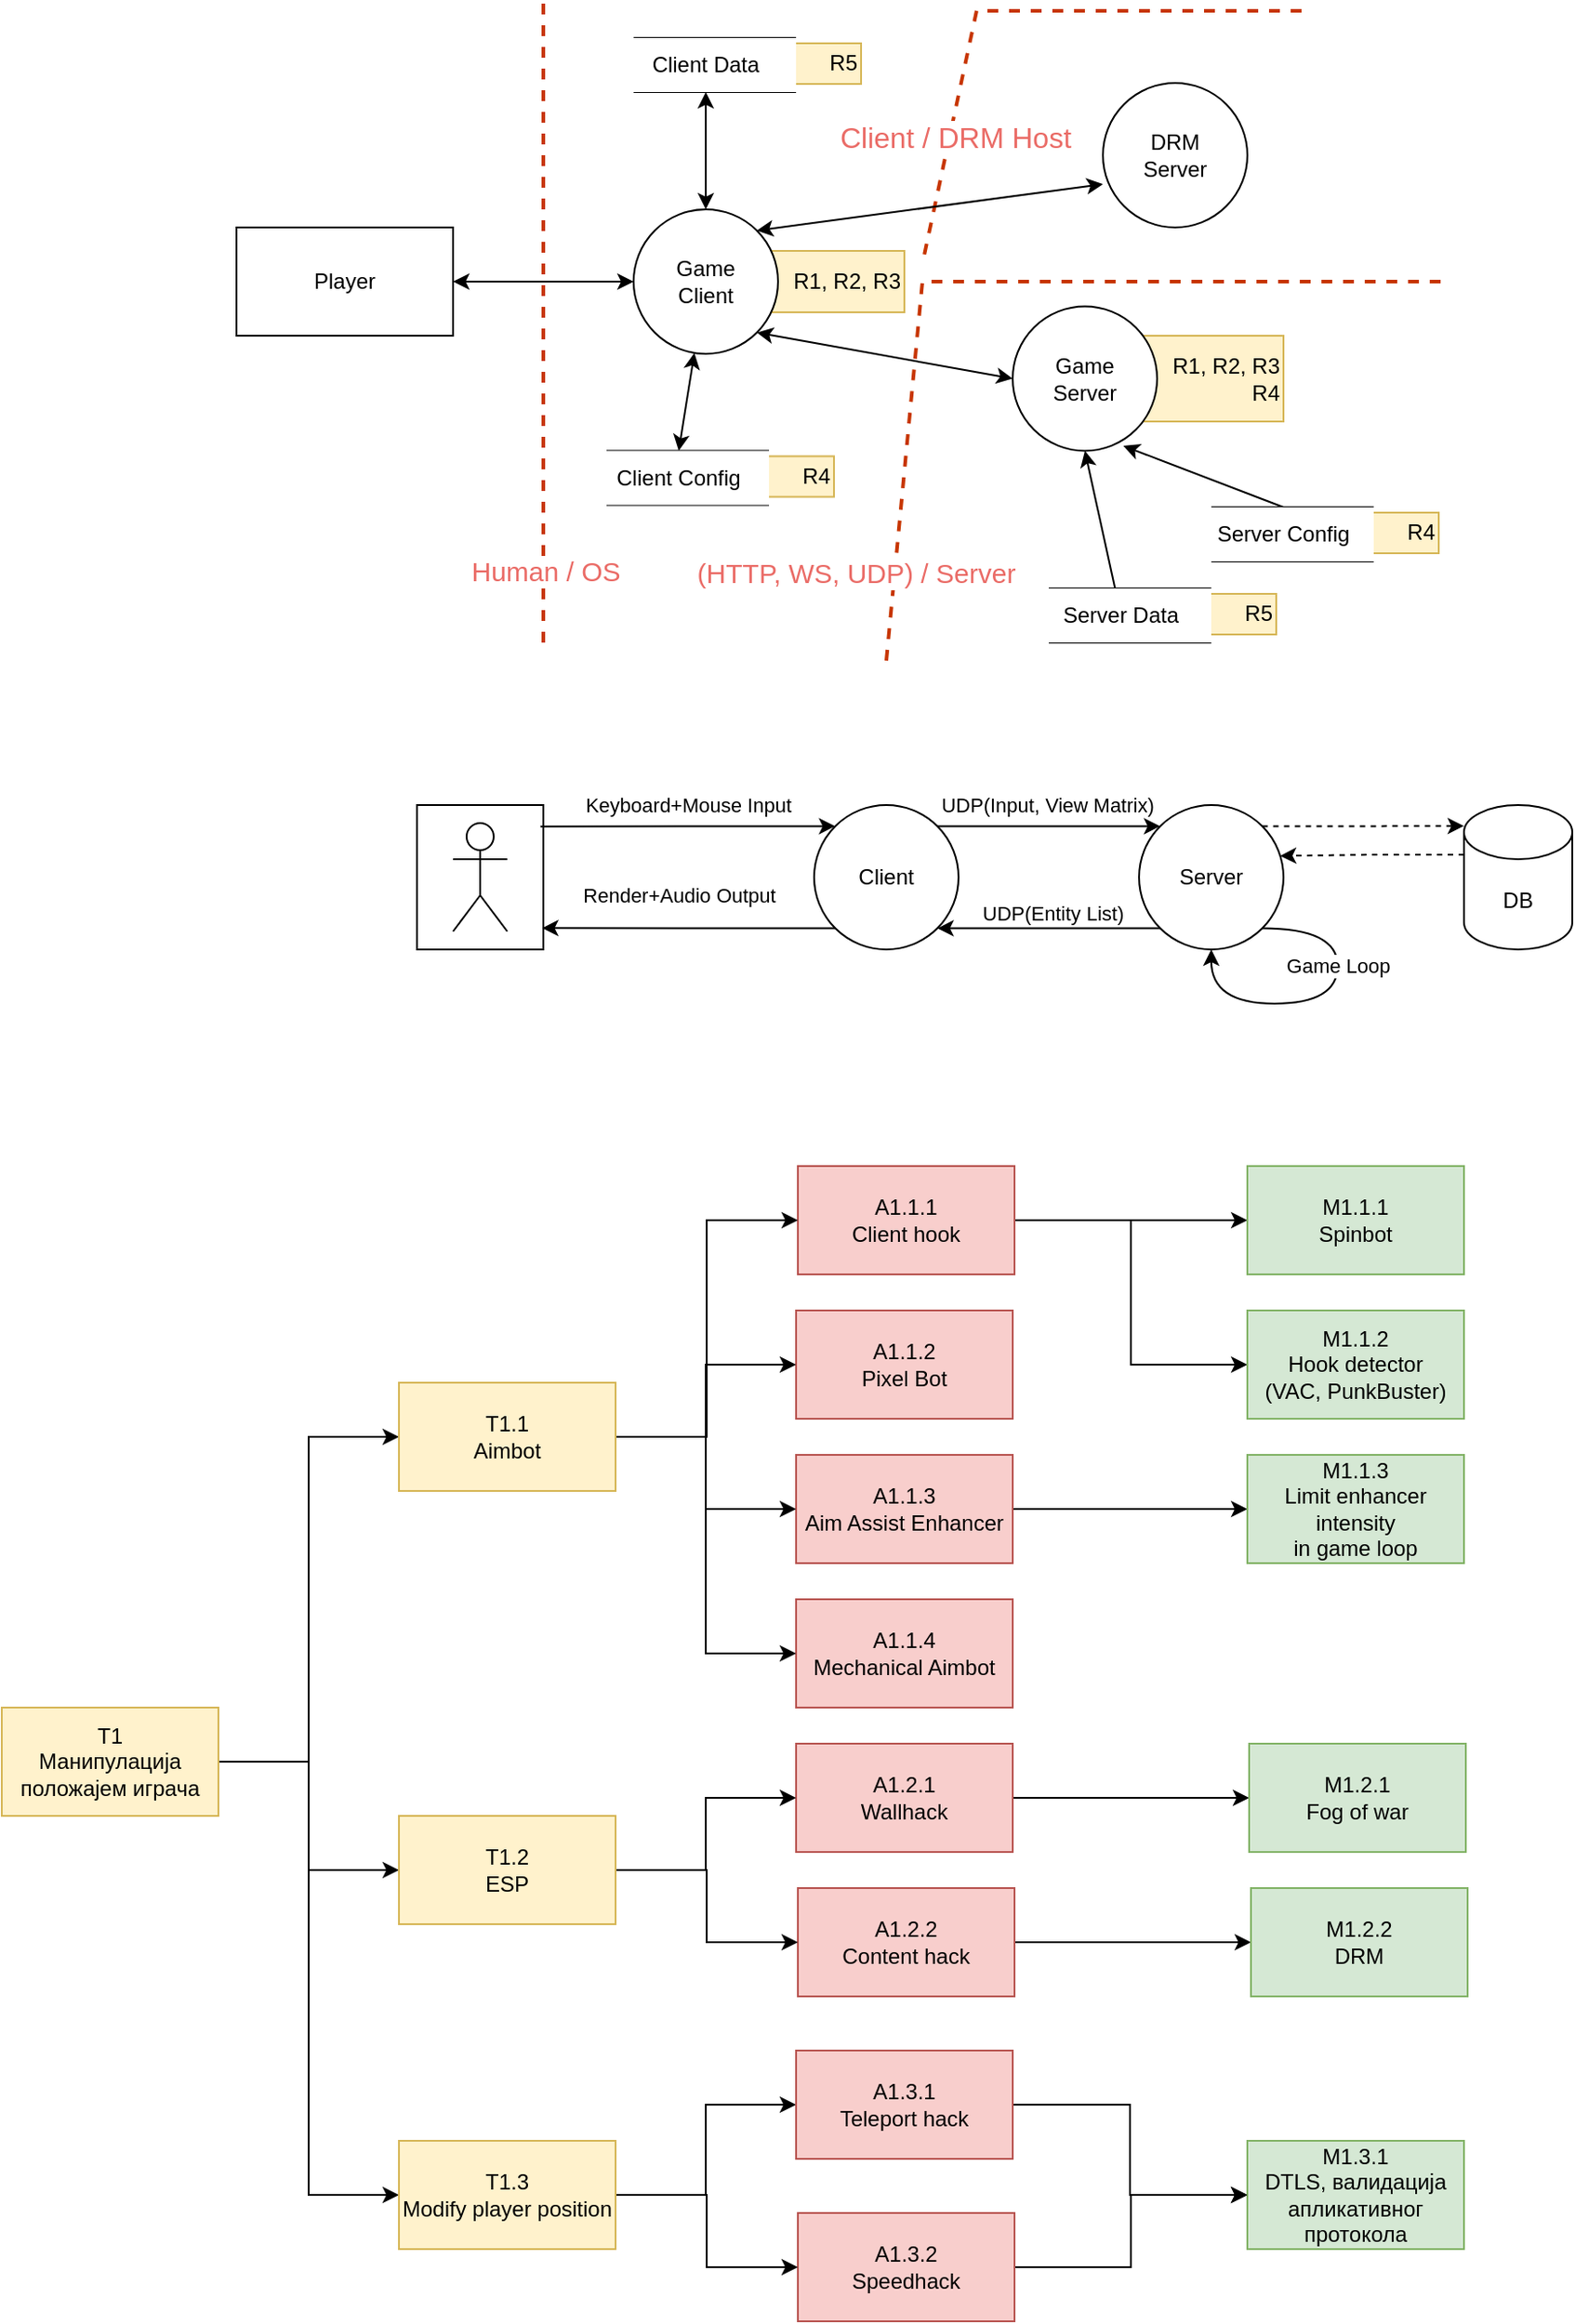 <mxfile version="25.0.1">
  <diagram name="Page-1" id="I6kNBOrfu8EHdy3ZmdIW">
    <mxGraphModel dx="1885" dy="702" grid="1" gridSize="10" guides="1" tooltips="1" connect="1" arrows="1" fold="1" page="1" pageScale="1" pageWidth="850" pageHeight="1100" math="0" shadow="0">
      <root>
        <mxCell id="0" />
        <mxCell id="1" parent="0" />
        <mxCell id="XetKOPu3Qg_WPPBAEXBo-90" value="R1, R2, R3" style="rounded=0;whiteSpace=wrap;html=1;align=right;fillColor=#fff2cc;strokeColor=#d6b656;direction=east;" parent="1" vertex="1">
          <mxGeometry x="360" y="273" width="90" height="34" as="geometry" />
        </mxCell>
        <mxCell id="XetKOPu3Qg_WPPBAEXBo-89" value="R1, R2, R3&lt;div&gt;R4&lt;/div&gt;" style="rounded=0;whiteSpace=wrap;html=1;align=right;fillColor=#fff2cc;strokeColor=#d6b656;" parent="1" vertex="1">
          <mxGeometry x="570" y="320" width="90" height="47.5" as="geometry" />
        </mxCell>
        <mxCell id="XetKOPu3Qg_WPPBAEXBo-59" value="" style="rounded=0;whiteSpace=wrap;html=1;" parent="1" vertex="1">
          <mxGeometry x="180" y="580" width="70" height="80" as="geometry" />
        </mxCell>
        <mxCell id="XetKOPu3Qg_WPPBAEXBo-14" value="" style="endArrow=none;dashed=1;html=1;strokeWidth=2;rounded=0;fillColor=#fa6800;strokeColor=#C73500;" parent="1" edge="1">
          <mxGeometry width="50" height="50" relative="1" as="geometry">
            <mxPoint x="670" y="140" as="sourcePoint" />
            <mxPoint x="460" y="280" as="targetPoint" />
            <Array as="points">
              <mxPoint x="490" y="140" />
            </Array>
          </mxGeometry>
        </mxCell>
        <mxCell id="XetKOPu3Qg_WPPBAEXBo-28" value="&lt;font color=&quot;#ea6b66&quot; style=&quot;font-size: 16px;&quot;&gt;Client / DRM Host&lt;/font&gt;" style="edgeLabel;html=1;align=center;verticalAlign=middle;resizable=0;points=[];" parent="XetKOPu3Qg_WPPBAEXBo-14" vertex="1" connectable="0">
          <mxGeometry x="0.473" relative="1" as="geometry">
            <mxPoint y="13" as="offset" />
          </mxGeometry>
        </mxCell>
        <mxCell id="XetKOPu3Qg_WPPBAEXBo-3" value="" style="endArrow=none;dashed=1;html=1;strokeWidth=2;rounded=0;fillColor=#fa6800;strokeColor=#C73500;" parent="1" edge="1">
          <mxGeometry width="50" height="50" relative="1" as="geometry">
            <mxPoint x="250" y="490" as="sourcePoint" />
            <mxPoint x="250" y="135" as="targetPoint" />
          </mxGeometry>
        </mxCell>
        <mxCell id="XetKOPu3Qg_WPPBAEXBo-15" value="&lt;font style=&quot;font-size: 15px;&quot; color=&quot;#ea6b66&quot;&gt;Human / OS&lt;/font&gt;" style="edgeLabel;html=1;align=center;verticalAlign=middle;resizable=0;points=[];" parent="XetKOPu3Qg_WPPBAEXBo-3" vertex="1" connectable="0">
          <mxGeometry x="-0.811" y="-1" relative="1" as="geometry">
            <mxPoint y="-7" as="offset" />
          </mxGeometry>
        </mxCell>
        <mxCell id="XetKOPu3Qg_WPPBAEXBo-4" value="" style="endArrow=none;dashed=1;html=1;strokeWidth=2;rounded=0;fillColor=#fa6800;strokeColor=#C73500;" parent="1" edge="1">
          <mxGeometry width="50" height="50" relative="1" as="geometry">
            <mxPoint x="440" y="500" as="sourcePoint" />
            <mxPoint x="750" y="290" as="targetPoint" />
            <Array as="points">
              <mxPoint x="460" y="290" />
            </Array>
          </mxGeometry>
        </mxCell>
        <mxCell id="XetKOPu3Qg_WPPBAEXBo-17" value="&lt;font style=&quot;font-size: 15px;&quot; color=&quot;#ea6b66&quot;&gt;(HTTP, WS, UDP) / Server&lt;/font&gt;" style="edgeLabel;html=1;align=center;verticalAlign=middle;resizable=0;points=[];" parent="XetKOPu3Qg_WPPBAEXBo-4" vertex="1" connectable="0">
          <mxGeometry x="-0.885" y="-1" relative="1" as="geometry">
            <mxPoint x="-21" y="-20" as="offset" />
          </mxGeometry>
        </mxCell>
        <mxCell id="XetKOPu3Qg_WPPBAEXBo-26" style="rounded=0;orthogonalLoop=1;jettySize=auto;html=1;entryX=0;entryY=0.5;entryDx=0;entryDy=0;startArrow=classic;startFill=1;exitX=1;exitY=1;exitDx=0;exitDy=0;" parent="1" source="XetKOPu3Qg_WPPBAEXBo-1" target="XetKOPu3Qg_WPPBAEXBo-5" edge="1">
          <mxGeometry relative="1" as="geometry" />
        </mxCell>
        <mxCell id="zV-TcrBuXFMVu3En2obL-50" style="rounded=0;orthogonalLoop=1;jettySize=auto;html=1;entryX=0.5;entryY=1;entryDx=0;entryDy=0;startArrow=classic;startFill=1;" parent="1" source="XetKOPu3Qg_WPPBAEXBo-1" target="zV-TcrBuXFMVu3En2obL-49" edge="1">
          <mxGeometry relative="1" as="geometry" />
        </mxCell>
        <mxCell id="zV-TcrBuXFMVu3En2obL-51" style="rounded=0;orthogonalLoop=1;jettySize=auto;html=1;entryX=0.5;entryY=0;entryDx=0;entryDy=0;startArrow=classic;startFill=1;" parent="1" source="XetKOPu3Qg_WPPBAEXBo-1" target="zV-TcrBuXFMVu3En2obL-44" edge="1">
          <mxGeometry relative="1" as="geometry" />
        </mxCell>
        <mxCell id="XetKOPu3Qg_WPPBAEXBo-1" value="Game&lt;div&gt;Client&lt;/div&gt;" style="ellipse;whiteSpace=wrap;html=1;aspect=fixed;" parent="1" vertex="1">
          <mxGeometry x="300" y="250" width="80" height="80" as="geometry" />
        </mxCell>
        <mxCell id="XetKOPu3Qg_WPPBAEXBo-21" style="rounded=0;orthogonalLoop=1;jettySize=auto;html=1;entryX=0;entryY=0.5;entryDx=0;entryDy=0;startArrow=classic;startFill=1;" parent="1" source="XetKOPu3Qg_WPPBAEXBo-2" target="XetKOPu3Qg_WPPBAEXBo-1" edge="1">
          <mxGeometry relative="1" as="geometry" />
        </mxCell>
        <mxCell id="XetKOPu3Qg_WPPBAEXBo-2" value="Player" style="rounded=0;whiteSpace=wrap;html=1;" parent="1" vertex="1">
          <mxGeometry x="80" y="260" width="120" height="60" as="geometry" />
        </mxCell>
        <mxCell id="XetKOPu3Qg_WPPBAEXBo-32" style="rounded=0;orthogonalLoop=1;jettySize=auto;html=1;exitX=0.766;exitY=0.966;exitDx=0;exitDy=0;entryX=0.5;entryY=0;entryDx=0;entryDy=0;exitPerimeter=0;startArrow=classic;startFill=1;endArrow=none;endFill=0;" parent="1" source="XetKOPu3Qg_WPPBAEXBo-5" target="XetKOPu3Qg_WPPBAEXBo-36" edge="1">
          <mxGeometry relative="1" as="geometry">
            <mxPoint x="590" y="450" as="targetPoint" />
          </mxGeometry>
        </mxCell>
        <mxCell id="XetKOPu3Qg_WPPBAEXBo-5" value="Game&lt;div&gt;Server&lt;/div&gt;" style="ellipse;whiteSpace=wrap;html=1;aspect=fixed;" parent="1" vertex="1">
          <mxGeometry x="510" y="303.75" width="80" height="80" as="geometry" />
        </mxCell>
        <mxCell id="XetKOPu3Qg_WPPBAEXBo-12" value="DRM&lt;div&gt;Server&lt;/div&gt;" style="ellipse;whiteSpace=wrap;html=1;aspect=fixed;" parent="1" vertex="1">
          <mxGeometry x="560" y="180" width="80" height="80" as="geometry" />
        </mxCell>
        <mxCell id="XetKOPu3Qg_WPPBAEXBo-27" style="rounded=0;orthogonalLoop=1;jettySize=auto;html=1;exitX=1;exitY=0;exitDx=0;exitDy=0;entryX=0;entryY=0.7;entryDx=0;entryDy=0;startArrow=classic;startFill=1;entryPerimeter=0;" parent="1" source="XetKOPu3Qg_WPPBAEXBo-1" target="XetKOPu3Qg_WPPBAEXBo-12" edge="1">
          <mxGeometry relative="1" as="geometry">
            <mxPoint x="589.04" y="224" as="sourcePoint" />
          </mxGeometry>
        </mxCell>
        <mxCell id="XetKOPu3Qg_WPPBAEXBo-41" value="" style="shape=umlActor;verticalLabelPosition=bottom;verticalAlign=top;html=1;outlineConnect=0;" parent="1" vertex="1">
          <mxGeometry x="200" y="590" width="30" height="60" as="geometry" />
        </mxCell>
        <mxCell id="XetKOPu3Qg_WPPBAEXBo-50" style="edgeStyle=orthogonalEdgeStyle;rounded=0;orthogonalLoop=1;jettySize=auto;html=1;exitX=1;exitY=0;exitDx=0;exitDy=0;entryX=0;entryY=0;entryDx=0;entryDy=0;" parent="1" source="XetKOPu3Qg_WPPBAEXBo-45" target="XetKOPu3Qg_WPPBAEXBo-47" edge="1">
          <mxGeometry relative="1" as="geometry" />
        </mxCell>
        <mxCell id="XetKOPu3Qg_WPPBAEXBo-66" value="UDP(Input, View Matrix)" style="edgeLabel;html=1;align=center;verticalAlign=middle;resizable=0;points=[];" parent="XetKOPu3Qg_WPPBAEXBo-50" vertex="1" connectable="0">
          <mxGeometry x="-0.016" relative="1" as="geometry">
            <mxPoint y="-12" as="offset" />
          </mxGeometry>
        </mxCell>
        <mxCell id="XetKOPu3Qg_WPPBAEXBo-45" value="Client" style="ellipse;whiteSpace=wrap;html=1;aspect=fixed;" parent="1" vertex="1">
          <mxGeometry x="400" y="580" width="80" height="80" as="geometry" />
        </mxCell>
        <mxCell id="XetKOPu3Qg_WPPBAEXBo-56" style="edgeStyle=orthogonalEdgeStyle;rounded=0;orthogonalLoop=1;jettySize=auto;html=1;exitX=0;exitY=1;exitDx=0;exitDy=0;entryX=1;entryY=1;entryDx=0;entryDy=0;" parent="1" source="XetKOPu3Qg_WPPBAEXBo-47" target="XetKOPu3Qg_WPPBAEXBo-45" edge="1">
          <mxGeometry relative="1" as="geometry" />
        </mxCell>
        <mxCell id="XetKOPu3Qg_WPPBAEXBo-73" value="UDP(Entity List)" style="edgeLabel;html=1;align=center;verticalAlign=middle;resizable=0;points=[];" parent="XetKOPu3Qg_WPPBAEXBo-56" vertex="1" connectable="0">
          <mxGeometry x="0.133" y="-1" relative="1" as="geometry">
            <mxPoint x="10" y="-8" as="offset" />
          </mxGeometry>
        </mxCell>
        <mxCell id="XetKOPu3Qg_WPPBAEXBo-47" value="Server" style="ellipse;whiteSpace=wrap;html=1;aspect=fixed;" parent="1" vertex="1">
          <mxGeometry x="580" y="580" width="80" height="80" as="geometry" />
        </mxCell>
        <mxCell id="XetKOPu3Qg_WPPBAEXBo-48" value="DB" style="shape=cylinder3;whiteSpace=wrap;html=1;boundedLbl=1;backgroundOutline=1;size=15;" parent="1" vertex="1">
          <mxGeometry x="760" y="580" width="60" height="80" as="geometry" />
        </mxCell>
        <mxCell id="XetKOPu3Qg_WPPBAEXBo-51" style="edgeStyle=orthogonalEdgeStyle;rounded=0;orthogonalLoop=1;jettySize=auto;html=1;exitX=1;exitY=0;exitDx=0;exitDy=0;entryX=0;entryY=0.145;entryDx=0;entryDy=0;entryPerimeter=0;dashed=1;" parent="1" source="XetKOPu3Qg_WPPBAEXBo-47" target="XetKOPu3Qg_WPPBAEXBo-48" edge="1">
          <mxGeometry relative="1" as="geometry" />
        </mxCell>
        <mxCell id="XetKOPu3Qg_WPPBAEXBo-63" style="edgeStyle=orthogonalEdgeStyle;rounded=0;orthogonalLoop=1;jettySize=auto;html=1;exitX=0;exitY=1;exitDx=0;exitDy=0;entryX=0.99;entryY=0.852;entryDx=0;entryDy=0;entryPerimeter=0;" parent="1" source="XetKOPu3Qg_WPPBAEXBo-45" target="XetKOPu3Qg_WPPBAEXBo-59" edge="1">
          <mxGeometry relative="1" as="geometry" />
        </mxCell>
        <mxCell id="XetKOPu3Qg_WPPBAEXBo-74" value="Render+Audio Output" style="edgeLabel;html=1;align=center;verticalAlign=middle;resizable=0;points=[];" parent="XetKOPu3Qg_WPPBAEXBo-63" vertex="1" connectable="0">
          <mxGeometry x="0.123" relative="1" as="geometry">
            <mxPoint x="4" y="-18" as="offset" />
          </mxGeometry>
        </mxCell>
        <mxCell id="XetKOPu3Qg_WPPBAEXBo-64" style="edgeStyle=orthogonalEdgeStyle;rounded=0;orthogonalLoop=1;jettySize=auto;html=1;exitX=0;exitY=0;exitDx=0;exitDy=0;entryX=0.977;entryY=0.148;entryDx=0;entryDy=0;entryPerimeter=0;endArrow=none;endFill=0;startArrow=classic;startFill=1;" parent="1" source="XetKOPu3Qg_WPPBAEXBo-45" target="XetKOPu3Qg_WPPBAEXBo-59" edge="1">
          <mxGeometry relative="1" as="geometry" />
        </mxCell>
        <mxCell id="XetKOPu3Qg_WPPBAEXBo-65" value="Keyboard+Mouse Input" style="edgeLabel;html=1;align=center;verticalAlign=middle;resizable=0;points=[];" parent="XetKOPu3Qg_WPPBAEXBo-64" vertex="1" connectable="0">
          <mxGeometry x="0.593" y="-3" relative="1" as="geometry">
            <mxPoint x="48" y="-9" as="offset" />
          </mxGeometry>
        </mxCell>
        <mxCell id="XetKOPu3Qg_WPPBAEXBo-69" style="edgeStyle=orthogonalEdgeStyle;rounded=0;orthogonalLoop=1;jettySize=auto;html=1;exitX=0;exitY=0;exitDx=0;exitDy=27.5;exitPerimeter=0;entryX=0.976;entryY=0.352;entryDx=0;entryDy=0;entryPerimeter=0;dashed=1;" parent="1" source="XetKOPu3Qg_WPPBAEXBo-48" target="XetKOPu3Qg_WPPBAEXBo-47" edge="1">
          <mxGeometry relative="1" as="geometry" />
        </mxCell>
        <mxCell id="XetKOPu3Qg_WPPBAEXBo-70" style="edgeStyle=orthogonalEdgeStyle;rounded=0;orthogonalLoop=1;jettySize=auto;html=1;exitX=1;exitY=1;exitDx=0;exitDy=0;entryX=0.5;entryY=1;entryDx=0;entryDy=0;curved=1;" parent="1" source="XetKOPu3Qg_WPPBAEXBo-47" target="XetKOPu3Qg_WPPBAEXBo-47" edge="1">
          <mxGeometry relative="1" as="geometry">
            <Array as="points">
              <mxPoint x="690" y="648" />
              <mxPoint x="690" y="690" />
              <mxPoint x="620" y="690" />
            </Array>
          </mxGeometry>
        </mxCell>
        <mxCell id="XetKOPu3Qg_WPPBAEXBo-72" value="Game Loop" style="edgeLabel;html=1;align=center;verticalAlign=middle;resizable=0;points=[];" parent="XetKOPu3Qg_WPPBAEXBo-70" vertex="1" connectable="0">
          <mxGeometry x="-0.317" relative="1" as="geometry">
            <mxPoint as="offset" />
          </mxGeometry>
        </mxCell>
        <mxCell id="zV-TcrBuXFMVu3En2obL-62" style="rounded=0;orthogonalLoop=1;jettySize=auto;html=1;entryX=0.5;entryY=1;entryDx=0;entryDy=0;" parent="1" source="zV-TcrBuXFMVu3En2obL-61" target="XetKOPu3Qg_WPPBAEXBo-5" edge="1">
          <mxGeometry relative="1" as="geometry" />
        </mxCell>
        <mxCell id="zV-TcrBuXFMVu3En2obL-41" value="&lt;div&gt;R4&lt;/div&gt;" style="rounded=0;whiteSpace=wrap;html=1;align=right;fillColor=#fff2cc;strokeColor=#d6b656;" parent="1" vertex="1">
          <mxGeometry x="321" y="386.75" width="90" height="22.5" as="geometry" />
        </mxCell>
        <mxCell id="zV-TcrBuXFMVu3En2obL-42" value="" style="endArrow=none;html=1;rounded=0;entryX=1;entryY=0;entryDx=0;entryDy=0;" parent="1" target="zV-TcrBuXFMVu3En2obL-44" edge="1">
          <mxGeometry width="50" height="50" relative="1" as="geometry">
            <mxPoint x="285" y="383.75" as="sourcePoint" />
            <mxPoint x="385" y="383.75" as="targetPoint" />
          </mxGeometry>
        </mxCell>
        <mxCell id="zV-TcrBuXFMVu3En2obL-43" value="" style="endArrow=none;html=1;rounded=0;entryX=1;entryY=1;entryDx=0;entryDy=0;" parent="1" target="zV-TcrBuXFMVu3En2obL-44" edge="1">
          <mxGeometry width="50" height="50" relative="1" as="geometry">
            <mxPoint x="285" y="413.75" as="sourcePoint" />
            <mxPoint x="385" y="413.75" as="targetPoint" />
          </mxGeometry>
        </mxCell>
        <mxCell id="zV-TcrBuXFMVu3En2obL-44" value="Client Config" style="text;html=1;align=center;verticalAlign=middle;whiteSpace=wrap;rounded=0;fillColor=default;" parent="1" vertex="1">
          <mxGeometry x="275" y="383.75" width="100" height="30" as="geometry" />
        </mxCell>
        <mxCell id="zV-TcrBuXFMVu3En2obL-46" value="&lt;div&gt;R5&lt;/div&gt;" style="rounded=0;whiteSpace=wrap;html=1;align=right;fillColor=#fff2cc;strokeColor=#d6b656;" parent="1" vertex="1">
          <mxGeometry x="336" y="158" width="90" height="22.5" as="geometry" />
        </mxCell>
        <mxCell id="zV-TcrBuXFMVu3En2obL-47" value="" style="endArrow=none;html=1;rounded=0;entryX=1;entryY=0;entryDx=0;entryDy=0;" parent="1" target="zV-TcrBuXFMVu3En2obL-49" edge="1">
          <mxGeometry width="50" height="50" relative="1" as="geometry">
            <mxPoint x="300" y="155" as="sourcePoint" />
            <mxPoint x="400" y="155" as="targetPoint" />
          </mxGeometry>
        </mxCell>
        <mxCell id="zV-TcrBuXFMVu3En2obL-48" value="" style="endArrow=none;html=1;rounded=0;entryX=1;entryY=1;entryDx=0;entryDy=0;" parent="1" target="zV-TcrBuXFMVu3En2obL-49" edge="1">
          <mxGeometry width="50" height="50" relative="1" as="geometry">
            <mxPoint x="300" y="185" as="sourcePoint" />
            <mxPoint x="400" y="185" as="targetPoint" />
          </mxGeometry>
        </mxCell>
        <mxCell id="zV-TcrBuXFMVu3En2obL-49" value="Client Data" style="text;html=1;align=center;verticalAlign=middle;whiteSpace=wrap;rounded=0;fillColor=default;" parent="1" vertex="1">
          <mxGeometry x="290" y="155" width="100" height="30" as="geometry" />
        </mxCell>
        <mxCell id="zV-TcrBuXFMVu3En2obL-58" value="&lt;div&gt;R5&lt;/div&gt;" style="rounded=0;whiteSpace=wrap;html=1;align=right;fillColor=#fff2cc;strokeColor=#d6b656;" parent="1" vertex="1">
          <mxGeometry x="566" y="463" width="90" height="22.5" as="geometry" />
        </mxCell>
        <mxCell id="zV-TcrBuXFMVu3En2obL-59" value="" style="endArrow=none;html=1;rounded=0;entryX=1;entryY=0;entryDx=0;entryDy=0;" parent="1" target="zV-TcrBuXFMVu3En2obL-61" edge="1">
          <mxGeometry width="50" height="50" relative="1" as="geometry">
            <mxPoint x="530" y="460" as="sourcePoint" />
            <mxPoint x="630" y="460" as="targetPoint" />
          </mxGeometry>
        </mxCell>
        <mxCell id="zV-TcrBuXFMVu3En2obL-60" value="" style="endArrow=none;html=1;rounded=0;entryX=1;entryY=1;entryDx=0;entryDy=0;" parent="1" target="zV-TcrBuXFMVu3En2obL-61" edge="1">
          <mxGeometry width="50" height="50" relative="1" as="geometry">
            <mxPoint x="530" y="490" as="sourcePoint" />
            <mxPoint x="630" y="490" as="targetPoint" />
          </mxGeometry>
        </mxCell>
        <mxCell id="zV-TcrBuXFMVu3En2obL-61" value="Server Data" style="text;html=1;align=center;verticalAlign=middle;whiteSpace=wrap;rounded=0;fillColor=default;" parent="1" vertex="1">
          <mxGeometry x="520" y="460" width="100" height="30" as="geometry" />
        </mxCell>
        <mxCell id="XetKOPu3Qg_WPPBAEXBo-93" value="&lt;div&gt;R4&lt;/div&gt;" style="rounded=0;whiteSpace=wrap;html=1;align=right;fillColor=#fff2cc;strokeColor=#d6b656;" parent="1" vertex="1">
          <mxGeometry x="656" y="418" width="90" height="22.5" as="geometry" />
        </mxCell>
        <mxCell id="XetKOPu3Qg_WPPBAEXBo-34" value="" style="endArrow=none;html=1;rounded=0;entryX=1;entryY=0;entryDx=0;entryDy=0;" parent="1" target="XetKOPu3Qg_WPPBAEXBo-36" edge="1">
          <mxGeometry width="50" height="50" relative="1" as="geometry">
            <mxPoint x="620" y="415" as="sourcePoint" />
            <mxPoint x="720" y="415" as="targetPoint" />
          </mxGeometry>
        </mxCell>
        <mxCell id="XetKOPu3Qg_WPPBAEXBo-35" value="" style="endArrow=none;html=1;rounded=0;entryX=1;entryY=1;entryDx=0;entryDy=0;" parent="1" target="XetKOPu3Qg_WPPBAEXBo-36" edge="1">
          <mxGeometry width="50" height="50" relative="1" as="geometry">
            <mxPoint x="620" y="445" as="sourcePoint" />
            <mxPoint x="720" y="445" as="targetPoint" />
          </mxGeometry>
        </mxCell>
        <mxCell id="XetKOPu3Qg_WPPBAEXBo-36" value="Server Config" style="text;html=1;align=center;verticalAlign=middle;whiteSpace=wrap;rounded=0;fillColor=default;" parent="1" vertex="1">
          <mxGeometry x="610" y="415" width="100" height="30" as="geometry" />
        </mxCell>
        <mxCell id="LX4mtI2AW21iMJ1Tn4Qh-2" style="edgeStyle=orthogonalEdgeStyle;rounded=0;orthogonalLoop=1;jettySize=auto;html=1;entryX=0;entryY=0.5;entryDx=0;entryDy=0;" edge="1" parent="1" source="05SYDQE-oo6FqQSQ0H-z-3" target="LX4mtI2AW21iMJ1Tn4Qh-1">
          <mxGeometry relative="1" as="geometry" />
        </mxCell>
        <mxCell id="LX4mtI2AW21iMJ1Tn4Qh-10" style="edgeStyle=orthogonalEdgeStyle;rounded=0;orthogonalLoop=1;jettySize=auto;html=1;exitX=1;exitY=0.5;exitDx=0;exitDy=0;entryX=0;entryY=0.5;entryDx=0;entryDy=0;" edge="1" parent="1" source="05SYDQE-oo6FqQSQ0H-z-3" target="LX4mtI2AW21iMJ1Tn4Qh-7">
          <mxGeometry relative="1" as="geometry" />
        </mxCell>
        <mxCell id="LX4mtI2AW21iMJ1Tn4Qh-15" style="edgeStyle=orthogonalEdgeStyle;rounded=0;orthogonalLoop=1;jettySize=auto;html=1;exitX=1;exitY=0.5;exitDx=0;exitDy=0;entryX=0;entryY=0.5;entryDx=0;entryDy=0;" edge="1" parent="1" source="05SYDQE-oo6FqQSQ0H-z-3" target="LX4mtI2AW21iMJ1Tn4Qh-14">
          <mxGeometry relative="1" as="geometry" />
        </mxCell>
        <mxCell id="05SYDQE-oo6FqQSQ0H-z-3" value="T1&lt;div&gt;Манипулација положајем играча&lt;/div&gt;" style="rounded=0;whiteSpace=wrap;html=1;fillColor=#fff2cc;strokeColor=#d6b656;" parent="1" vertex="1">
          <mxGeometry x="-50" y="1080" width="120" height="60" as="geometry" />
        </mxCell>
        <mxCell id="E8Dhb3heHRjCnDkQruZL-8" style="edgeStyle=orthogonalEdgeStyle;rounded=0;orthogonalLoop=1;jettySize=auto;html=1;exitX=1;exitY=0.5;exitDx=0;exitDy=0;" parent="1" source="05SYDQE-oo6FqQSQ0H-z-4" target="E8Dhb3heHRjCnDkQruZL-7" edge="1">
          <mxGeometry relative="1" as="geometry" />
        </mxCell>
        <mxCell id="05SYDQE-oo6FqQSQ0H-z-4" value="A1.2.1&lt;div&gt;Wallhack&lt;/div&gt;" style="rounded=0;whiteSpace=wrap;html=1;fillColor=#f8cecc;strokeColor=#b85450;" parent="1" vertex="1">
          <mxGeometry x="390" y="1100" width="120" height="60" as="geometry" />
        </mxCell>
        <mxCell id="05SYDQE-oo6FqQSQ0H-z-30" style="edgeStyle=orthogonalEdgeStyle;rounded=0;orthogonalLoop=1;jettySize=auto;html=1;entryX=0;entryY=0.5;entryDx=0;entryDy=0;" parent="1" source="05SYDQE-oo6FqQSQ0H-z-5" target="05SYDQE-oo6FqQSQ0H-z-29" edge="1">
          <mxGeometry relative="1" as="geometry" />
        </mxCell>
        <mxCell id="E8Dhb3heHRjCnDkQruZL-5" style="edgeStyle=orthogonalEdgeStyle;rounded=0;orthogonalLoop=1;jettySize=auto;html=1;exitX=1;exitY=0.5;exitDx=0;exitDy=0;entryX=0;entryY=0.5;entryDx=0;entryDy=0;" parent="1" source="05SYDQE-oo6FqQSQ0H-z-5" target="E8Dhb3heHRjCnDkQruZL-4" edge="1">
          <mxGeometry relative="1" as="geometry" />
        </mxCell>
        <mxCell id="05SYDQE-oo6FqQSQ0H-z-5" value="A1.1.1&lt;div&gt;Client hook&lt;/div&gt;" style="rounded=0;whiteSpace=wrap;html=1;fillColor=#f8cecc;strokeColor=#b85450;" parent="1" vertex="1">
          <mxGeometry x="391" y="780" width="120" height="60" as="geometry" />
        </mxCell>
        <mxCell id="05SYDQE-oo6FqQSQ0H-z-6" value="A1.1.2&lt;div&gt;Pixel Bot&lt;/div&gt;" style="rounded=0;whiteSpace=wrap;html=1;fillColor=#f8cecc;strokeColor=#b85450;" parent="1" vertex="1">
          <mxGeometry x="390" y="860" width="120" height="60" as="geometry" />
        </mxCell>
        <mxCell id="E8Dhb3heHRjCnDkQruZL-10" style="edgeStyle=orthogonalEdgeStyle;rounded=0;orthogonalLoop=1;jettySize=auto;html=1;entryX=0;entryY=0.5;entryDx=0;entryDy=0;" parent="1" source="05SYDQE-oo6FqQSQ0H-z-8" target="E8Dhb3heHRjCnDkQruZL-9" edge="1">
          <mxGeometry relative="1" as="geometry" />
        </mxCell>
        <mxCell id="05SYDQE-oo6FqQSQ0H-z-8" value="A1.1.3&lt;div&gt;Aim Assist Enhancer&lt;/div&gt;" style="rounded=0;whiteSpace=wrap;html=1;fillColor=#f8cecc;strokeColor=#b85450;" parent="1" vertex="1">
          <mxGeometry x="390" y="940" width="120" height="60" as="geometry" />
        </mxCell>
        <mxCell id="05SYDQE-oo6FqQSQ0H-z-9" value="A1.1.4&lt;div&gt;Mechanical Aimbot&lt;/div&gt;" style="rounded=0;whiteSpace=wrap;html=1;fillColor=#f8cecc;strokeColor=#b85450;" parent="1" vertex="1">
          <mxGeometry x="390" y="1020" width="120" height="60" as="geometry" />
        </mxCell>
        <mxCell id="LX4mtI2AW21iMJ1Tn4Qh-21" style="edgeStyle=orthogonalEdgeStyle;rounded=0;orthogonalLoop=1;jettySize=auto;html=1;exitX=1;exitY=0.5;exitDx=0;exitDy=0;entryX=0;entryY=0.5;entryDx=0;entryDy=0;" edge="1" parent="1" source="05SYDQE-oo6FqQSQ0H-z-27" target="E8Dhb3heHRjCnDkQruZL-16">
          <mxGeometry relative="1" as="geometry" />
        </mxCell>
        <mxCell id="05SYDQE-oo6FqQSQ0H-z-27" value="A1.3.2&lt;div&gt;&lt;span style=&quot;background-color: initial;&quot;&gt;Speedhack&lt;/span&gt;&lt;/div&gt;" style="rounded=0;whiteSpace=wrap;html=1;fillColor=#f8cecc;strokeColor=#b85450;" parent="1" vertex="1">
          <mxGeometry x="391" y="1360" width="120" height="60" as="geometry" />
        </mxCell>
        <mxCell id="05SYDQE-oo6FqQSQ0H-z-29" value="M1.1.1&lt;div&gt;Spinbot&lt;/div&gt;" style="rounded=0;whiteSpace=wrap;html=1;fillColor=#d5e8d4;strokeColor=#82b366;" parent="1" vertex="1">
          <mxGeometry x="640" y="780" width="120" height="60" as="geometry" />
        </mxCell>
        <mxCell id="E8Dhb3heHRjCnDkQruZL-13" style="edgeStyle=orthogonalEdgeStyle;rounded=0;orthogonalLoop=1;jettySize=auto;html=1;entryX=0;entryY=0.5;entryDx=0;entryDy=0;" parent="1" source="E8Dhb3heHRjCnDkQruZL-1" target="E8Dhb3heHRjCnDkQruZL-12" edge="1">
          <mxGeometry relative="1" as="geometry" />
        </mxCell>
        <mxCell id="E8Dhb3heHRjCnDkQruZL-1" value="A1.2.2&lt;div&gt;Content hack&lt;/div&gt;" style="rounded=0;whiteSpace=wrap;html=1;fillColor=#f8cecc;strokeColor=#b85450;" parent="1" vertex="1">
          <mxGeometry x="391" y="1180" width="120" height="60" as="geometry" />
        </mxCell>
        <mxCell id="E8Dhb3heHRjCnDkQruZL-4" value="M1.1.2&lt;div&gt;Hook detector&lt;/div&gt;&lt;div&gt;(VAC, PunkBuster)&lt;/div&gt;" style="rounded=0;whiteSpace=wrap;html=1;fillColor=#d5e8d4;strokeColor=#82b366;" parent="1" vertex="1">
          <mxGeometry x="640" y="860" width="120" height="60" as="geometry" />
        </mxCell>
        <mxCell id="E8Dhb3heHRjCnDkQruZL-7" value="M1.2.1&lt;div&gt;Fog of war&lt;/div&gt;" style="rounded=0;whiteSpace=wrap;html=1;fillColor=#d5e8d4;strokeColor=#82b366;" parent="1" vertex="1">
          <mxGeometry x="641" y="1100" width="120" height="60" as="geometry" />
        </mxCell>
        <mxCell id="E8Dhb3heHRjCnDkQruZL-9" value="M1.1.3&lt;div&gt;Limit enhancer intensity&lt;/div&gt;&lt;div&gt;in game loop&lt;/div&gt;" style="rounded=0;whiteSpace=wrap;html=1;fillColor=#d5e8d4;strokeColor=#82b366;" parent="1" vertex="1">
          <mxGeometry x="640" y="940" width="120" height="60" as="geometry" />
        </mxCell>
        <mxCell id="E8Dhb3heHRjCnDkQruZL-12" value="M1.2.2&lt;div&gt;DRM&lt;/div&gt;" style="rounded=0;whiteSpace=wrap;html=1;fillColor=#d5e8d4;strokeColor=#82b366;" parent="1" vertex="1">
          <mxGeometry x="642" y="1180" width="120" height="60" as="geometry" />
        </mxCell>
        <mxCell id="E8Dhb3heHRjCnDkQruZL-16" value="M1.3.1&lt;div&gt;DTLS, валидација апликативног протокола&lt;/div&gt;" style="rounded=0;whiteSpace=wrap;html=1;fillColor=#d5e8d4;strokeColor=#82b366;" parent="1" vertex="1">
          <mxGeometry x="640" y="1320" width="120" height="60" as="geometry" />
        </mxCell>
        <mxCell id="LX4mtI2AW21iMJ1Tn4Qh-3" style="edgeStyle=orthogonalEdgeStyle;rounded=0;orthogonalLoop=1;jettySize=auto;html=1;entryX=0;entryY=0.5;entryDx=0;entryDy=0;" edge="1" parent="1" source="LX4mtI2AW21iMJ1Tn4Qh-1" target="05SYDQE-oo6FqQSQ0H-z-5">
          <mxGeometry relative="1" as="geometry" />
        </mxCell>
        <mxCell id="LX4mtI2AW21iMJ1Tn4Qh-4" style="edgeStyle=orthogonalEdgeStyle;rounded=0;orthogonalLoop=1;jettySize=auto;html=1;entryX=0;entryY=0.5;entryDx=0;entryDy=0;" edge="1" parent="1" source="LX4mtI2AW21iMJ1Tn4Qh-1" target="05SYDQE-oo6FqQSQ0H-z-6">
          <mxGeometry relative="1" as="geometry" />
        </mxCell>
        <mxCell id="LX4mtI2AW21iMJ1Tn4Qh-5" style="edgeStyle=orthogonalEdgeStyle;rounded=0;orthogonalLoop=1;jettySize=auto;html=1;entryX=0;entryY=0.5;entryDx=0;entryDy=0;" edge="1" parent="1" source="LX4mtI2AW21iMJ1Tn4Qh-1" target="05SYDQE-oo6FqQSQ0H-z-8">
          <mxGeometry relative="1" as="geometry" />
        </mxCell>
        <mxCell id="LX4mtI2AW21iMJ1Tn4Qh-6" style="edgeStyle=orthogonalEdgeStyle;rounded=0;orthogonalLoop=1;jettySize=auto;html=1;exitX=1;exitY=0.5;exitDx=0;exitDy=0;entryX=0;entryY=0.5;entryDx=0;entryDy=0;" edge="1" parent="1" source="LX4mtI2AW21iMJ1Tn4Qh-1" target="05SYDQE-oo6FqQSQ0H-z-9">
          <mxGeometry relative="1" as="geometry" />
        </mxCell>
        <mxCell id="LX4mtI2AW21iMJ1Tn4Qh-1" value="T1.1&lt;div&gt;Aimbot&lt;/div&gt;" style="rounded=0;whiteSpace=wrap;html=1;fillColor=#fff2cc;strokeColor=#d6b656;" vertex="1" parent="1">
          <mxGeometry x="170" y="900" width="120" height="60" as="geometry" />
        </mxCell>
        <mxCell id="LX4mtI2AW21iMJ1Tn4Qh-8" style="edgeStyle=orthogonalEdgeStyle;rounded=0;orthogonalLoop=1;jettySize=auto;html=1;entryX=0;entryY=0.5;entryDx=0;entryDy=0;" edge="1" parent="1" source="LX4mtI2AW21iMJ1Tn4Qh-7" target="05SYDQE-oo6FqQSQ0H-z-4">
          <mxGeometry relative="1" as="geometry" />
        </mxCell>
        <mxCell id="LX4mtI2AW21iMJ1Tn4Qh-9" style="edgeStyle=orthogonalEdgeStyle;rounded=0;orthogonalLoop=1;jettySize=auto;html=1;exitX=1;exitY=0.5;exitDx=0;exitDy=0;entryX=0;entryY=0.5;entryDx=0;entryDy=0;" edge="1" parent="1" source="LX4mtI2AW21iMJ1Tn4Qh-7" target="E8Dhb3heHRjCnDkQruZL-1">
          <mxGeometry relative="1" as="geometry" />
        </mxCell>
        <mxCell id="LX4mtI2AW21iMJ1Tn4Qh-7" value="T1.2&lt;div&gt;ESP&lt;/div&gt;" style="rounded=0;whiteSpace=wrap;html=1;fillColor=#fff2cc;strokeColor=#d6b656;" vertex="1" parent="1">
          <mxGeometry x="170" y="1140" width="120" height="60" as="geometry" />
        </mxCell>
        <mxCell id="LX4mtI2AW21iMJ1Tn4Qh-17" style="edgeStyle=orthogonalEdgeStyle;rounded=0;orthogonalLoop=1;jettySize=auto;html=1;entryX=0;entryY=0.5;entryDx=0;entryDy=0;" edge="1" parent="1" source="LX4mtI2AW21iMJ1Tn4Qh-14" target="LX4mtI2AW21iMJ1Tn4Qh-16">
          <mxGeometry relative="1" as="geometry" />
        </mxCell>
        <mxCell id="LX4mtI2AW21iMJ1Tn4Qh-18" style="edgeStyle=orthogonalEdgeStyle;rounded=0;orthogonalLoop=1;jettySize=auto;html=1;entryX=0;entryY=0.5;entryDx=0;entryDy=0;" edge="1" parent="1" source="LX4mtI2AW21iMJ1Tn4Qh-14" target="05SYDQE-oo6FqQSQ0H-z-27">
          <mxGeometry relative="1" as="geometry" />
        </mxCell>
        <mxCell id="LX4mtI2AW21iMJ1Tn4Qh-14" value="T1.3&lt;div&gt;Modify player position&lt;/div&gt;" style="rounded=0;whiteSpace=wrap;html=1;fillColor=#fff2cc;strokeColor=#d6b656;" vertex="1" parent="1">
          <mxGeometry x="170" y="1320" width="120" height="60" as="geometry" />
        </mxCell>
        <mxCell id="LX4mtI2AW21iMJ1Tn4Qh-19" style="edgeStyle=orthogonalEdgeStyle;rounded=0;orthogonalLoop=1;jettySize=auto;html=1;exitX=1;exitY=0.5;exitDx=0;exitDy=0;entryX=0;entryY=0.5;entryDx=0;entryDy=0;" edge="1" parent="1" source="LX4mtI2AW21iMJ1Tn4Qh-16" target="E8Dhb3heHRjCnDkQruZL-16">
          <mxGeometry relative="1" as="geometry" />
        </mxCell>
        <mxCell id="LX4mtI2AW21iMJ1Tn4Qh-16" value="A1.3.1&lt;div&gt;&lt;span style=&quot;background-color: initial;&quot;&gt;Teleport hack&lt;/span&gt;&lt;/div&gt;" style="rounded=0;whiteSpace=wrap;html=1;fillColor=#f8cecc;strokeColor=#b85450;" vertex="1" parent="1">
          <mxGeometry x="390" y="1270" width="120" height="60" as="geometry" />
        </mxCell>
      </root>
    </mxGraphModel>
  </diagram>
</mxfile>
